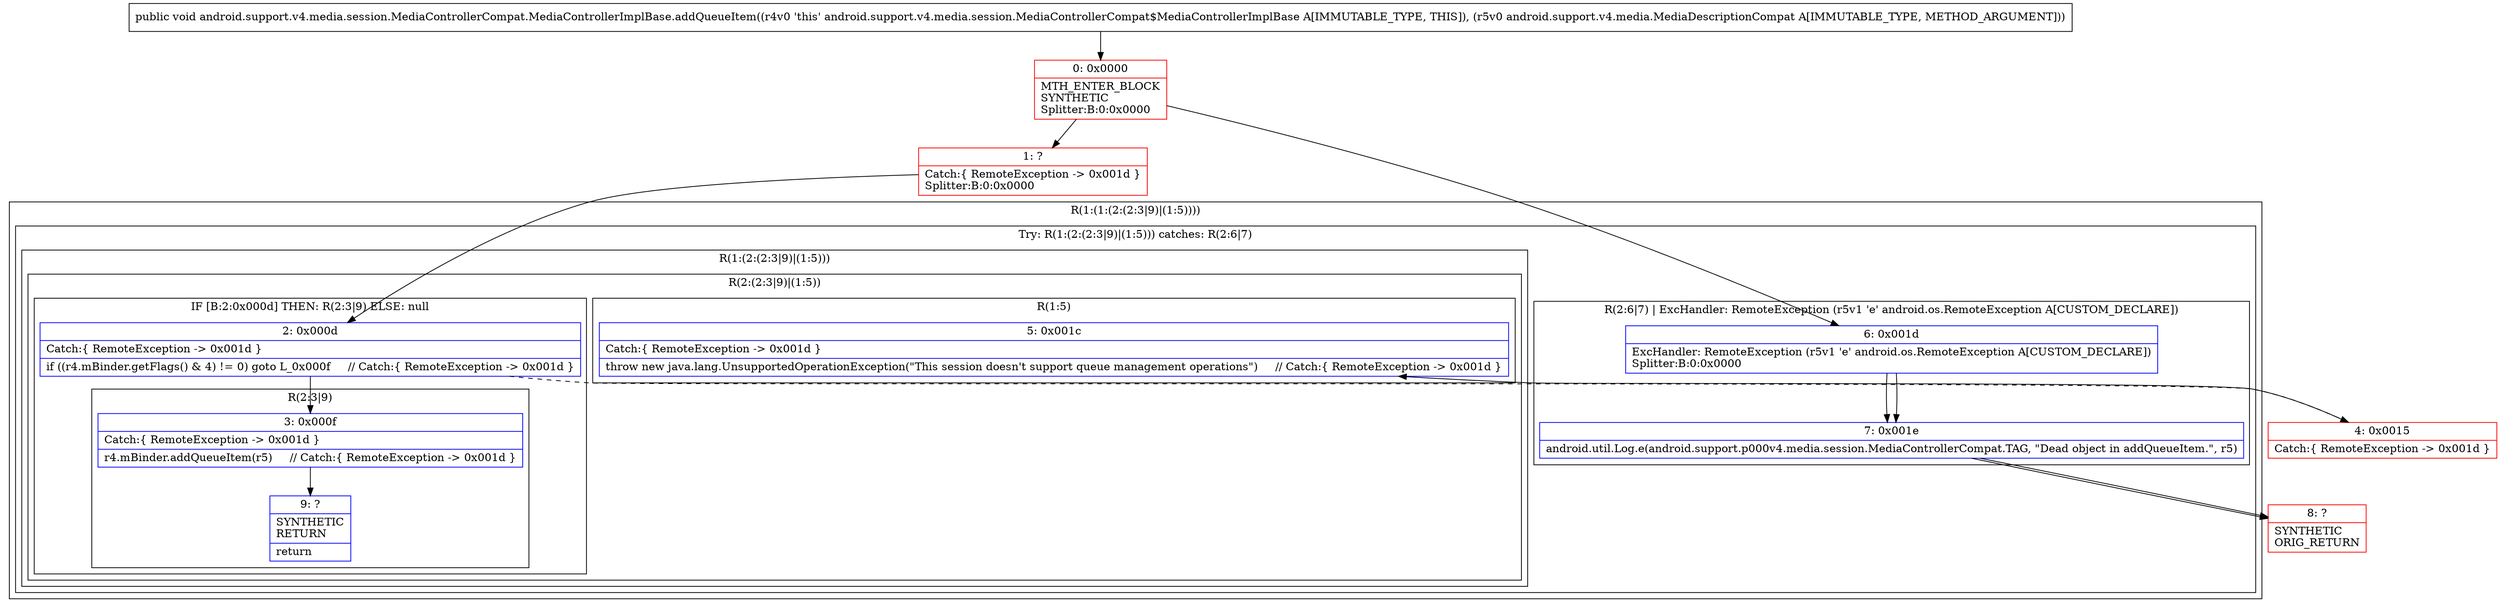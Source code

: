 digraph "CFG forandroid.support.v4.media.session.MediaControllerCompat.MediaControllerImplBase.addQueueItem(Landroid\/support\/v4\/media\/MediaDescriptionCompat;)V" {
subgraph cluster_Region_1874585987 {
label = "R(1:(1:(2:(2:3|9)|(1:5))))";
node [shape=record,color=blue];
subgraph cluster_TryCatchRegion_1452542229 {
label = "Try: R(1:(2:(2:3|9)|(1:5))) catches: R(2:6|7)";
node [shape=record,color=blue];
subgraph cluster_Region_858483389 {
label = "R(1:(2:(2:3|9)|(1:5)))";
node [shape=record,color=blue];
subgraph cluster_Region_507627610 {
label = "R(2:(2:3|9)|(1:5))";
node [shape=record,color=blue];
subgraph cluster_IfRegion_772201952 {
label = "IF [B:2:0x000d] THEN: R(2:3|9) ELSE: null";
node [shape=record,color=blue];
Node_2 [shape=record,label="{2\:\ 0x000d|Catch:\{ RemoteException \-\> 0x001d \}\l|if ((r4.mBinder.getFlags() & 4) != 0) goto L_0x000f     \/\/ Catch:\{ RemoteException \-\> 0x001d \}\l}"];
subgraph cluster_Region_1487709588 {
label = "R(2:3|9)";
node [shape=record,color=blue];
Node_3 [shape=record,label="{3\:\ 0x000f|Catch:\{ RemoteException \-\> 0x001d \}\l|r4.mBinder.addQueueItem(r5)     \/\/ Catch:\{ RemoteException \-\> 0x001d \}\l}"];
Node_9 [shape=record,label="{9\:\ ?|SYNTHETIC\lRETURN\l|return\l}"];
}
}
subgraph cluster_Region_809128638 {
label = "R(1:5)";
node [shape=record,color=blue];
Node_5 [shape=record,label="{5\:\ 0x001c|Catch:\{ RemoteException \-\> 0x001d \}\l|throw new java.lang.UnsupportedOperationException(\"This session doesn't support queue management operations\")     \/\/ Catch:\{ RemoteException \-\> 0x001d \}\l}"];
}
}
}
subgraph cluster_Region_547971067 {
label = "R(2:6|7) | ExcHandler: RemoteException (r5v1 'e' android.os.RemoteException A[CUSTOM_DECLARE])\l";
node [shape=record,color=blue];
Node_6 [shape=record,label="{6\:\ 0x001d|ExcHandler: RemoteException (r5v1 'e' android.os.RemoteException A[CUSTOM_DECLARE])\lSplitter:B:0:0x0000\l}"];
Node_7 [shape=record,label="{7\:\ 0x001e|android.util.Log.e(android.support.p000v4.media.session.MediaControllerCompat.TAG, \"Dead object in addQueueItem.\", r5)\l}"];
}
}
}
subgraph cluster_Region_547971067 {
label = "R(2:6|7) | ExcHandler: RemoteException (r5v1 'e' android.os.RemoteException A[CUSTOM_DECLARE])\l";
node [shape=record,color=blue];
Node_6 [shape=record,label="{6\:\ 0x001d|ExcHandler: RemoteException (r5v1 'e' android.os.RemoteException A[CUSTOM_DECLARE])\lSplitter:B:0:0x0000\l}"];
Node_7 [shape=record,label="{7\:\ 0x001e|android.util.Log.e(android.support.p000v4.media.session.MediaControllerCompat.TAG, \"Dead object in addQueueItem.\", r5)\l}"];
}
Node_0 [shape=record,color=red,label="{0\:\ 0x0000|MTH_ENTER_BLOCK\lSYNTHETIC\lSplitter:B:0:0x0000\l}"];
Node_1 [shape=record,color=red,label="{1\:\ ?|Catch:\{ RemoteException \-\> 0x001d \}\lSplitter:B:0:0x0000\l}"];
Node_4 [shape=record,color=red,label="{4\:\ 0x0015|Catch:\{ RemoteException \-\> 0x001d \}\l}"];
Node_8 [shape=record,color=red,label="{8\:\ ?|SYNTHETIC\lORIG_RETURN\l}"];
MethodNode[shape=record,label="{public void android.support.v4.media.session.MediaControllerCompat.MediaControllerImplBase.addQueueItem((r4v0 'this' android.support.v4.media.session.MediaControllerCompat$MediaControllerImplBase A[IMMUTABLE_TYPE, THIS]), (r5v0 android.support.v4.media.MediaDescriptionCompat A[IMMUTABLE_TYPE, METHOD_ARGUMENT])) }"];
MethodNode -> Node_0;
Node_2 -> Node_3;
Node_2 -> Node_4[style=dashed];
Node_3 -> Node_9;
Node_6 -> Node_7;
Node_7 -> Node_8;
Node_6 -> Node_7;
Node_7 -> Node_8;
Node_0 -> Node_1;
Node_0 -> Node_6;
Node_1 -> Node_2;
Node_4 -> Node_5;
}


